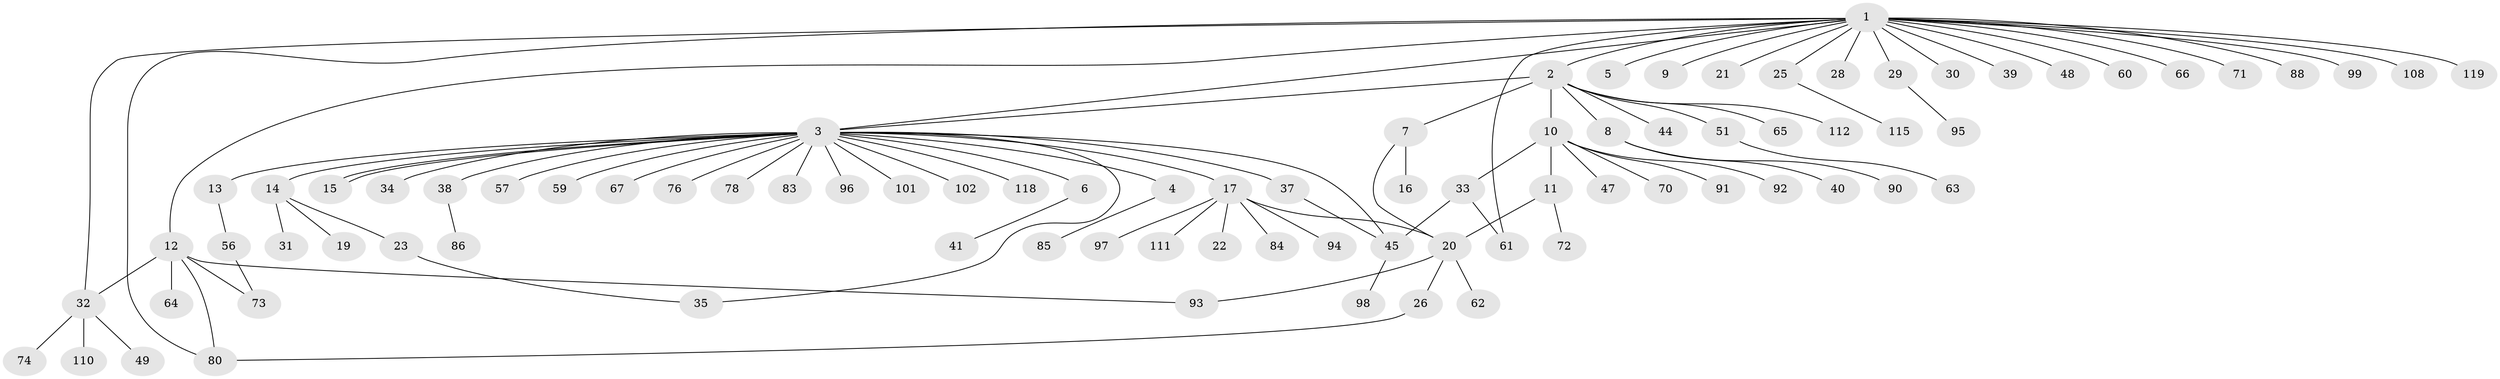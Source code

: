 // original degree distribution, {23: 0.008403361344537815, 10: 0.008403361344537815, 24: 0.008403361344537815, 2: 0.2605042016806723, 1: 0.5546218487394958, 3: 0.07563025210084033, 4: 0.025210084033613446, 8: 0.008403361344537815, 5: 0.05042016806722689}
// Generated by graph-tools (version 1.1) at 2025/41/03/06/25 10:41:46]
// undirected, 86 vertices, 98 edges
graph export_dot {
graph [start="1"]
  node [color=gray90,style=filled];
  1 [super="+36"];
  2 [super="+58"];
  3 [super="+18"];
  4;
  5;
  6 [super="+107"];
  7;
  8 [super="+54"];
  9 [super="+27"];
  10 [super="+75"];
  11 [super="+77"];
  12 [super="+42"];
  13 [super="+24"];
  14 [super="+81"];
  15;
  16 [super="+114"];
  17 [super="+46"];
  19;
  20 [super="+105"];
  21;
  22 [super="+89"];
  23 [super="+50"];
  25 [super="+69"];
  26;
  28 [super="+82"];
  29;
  30;
  31;
  32 [super="+55"];
  33 [super="+43"];
  34 [super="+103"];
  35;
  37;
  38 [super="+68"];
  39;
  40;
  41 [super="+79"];
  44 [super="+116"];
  45 [super="+53"];
  47;
  48;
  49;
  51 [super="+52"];
  56 [super="+100"];
  57;
  59;
  60;
  61;
  62;
  63;
  64 [super="+109"];
  65;
  66;
  67 [super="+87"];
  70;
  71;
  72 [super="+106"];
  73;
  74;
  76;
  78;
  80 [super="+117"];
  83;
  84;
  85 [super="+113"];
  86;
  88;
  90 [super="+104"];
  91;
  92;
  93;
  94;
  95;
  96;
  97;
  98;
  99;
  101;
  102;
  108;
  110;
  111;
  112;
  115;
  118;
  119;
  1 -- 2;
  1 -- 3;
  1 -- 5;
  1 -- 9;
  1 -- 12;
  1 -- 21;
  1 -- 25;
  1 -- 28;
  1 -- 29;
  1 -- 30;
  1 -- 32;
  1 -- 39;
  1 -- 48;
  1 -- 60;
  1 -- 61;
  1 -- 66;
  1 -- 71;
  1 -- 88;
  1 -- 99;
  1 -- 108;
  1 -- 119;
  1 -- 80;
  2 -- 3;
  2 -- 7;
  2 -- 8;
  2 -- 10;
  2 -- 44;
  2 -- 51;
  2 -- 65;
  2 -- 112;
  3 -- 4;
  3 -- 6;
  3 -- 13;
  3 -- 14;
  3 -- 15;
  3 -- 15;
  3 -- 17;
  3 -- 34;
  3 -- 35;
  3 -- 37;
  3 -- 38;
  3 -- 45;
  3 -- 57;
  3 -- 59;
  3 -- 76;
  3 -- 78;
  3 -- 83;
  3 -- 96;
  3 -- 101;
  3 -- 102;
  3 -- 118;
  3 -- 67;
  4 -- 85;
  6 -- 41;
  7 -- 16;
  7 -- 20;
  8 -- 40;
  8 -- 90;
  10 -- 11;
  10 -- 33;
  10 -- 47;
  10 -- 70;
  10 -- 91;
  10 -- 92;
  11 -- 20;
  11 -- 72;
  12 -- 80;
  12 -- 32;
  12 -- 64;
  12 -- 73;
  12 -- 93;
  13 -- 56;
  14 -- 19;
  14 -- 23;
  14 -- 31;
  17 -- 22;
  17 -- 84;
  17 -- 97;
  17 -- 111;
  17 -- 94;
  17 -- 20;
  20 -- 26;
  20 -- 62;
  20 -- 93;
  23 -- 35;
  25 -- 115;
  26 -- 80;
  29 -- 95;
  32 -- 49;
  32 -- 74;
  32 -- 110;
  33 -- 61;
  33 -- 45;
  37 -- 45;
  38 -- 86;
  45 -- 98;
  51 -- 63;
  56 -- 73;
}
